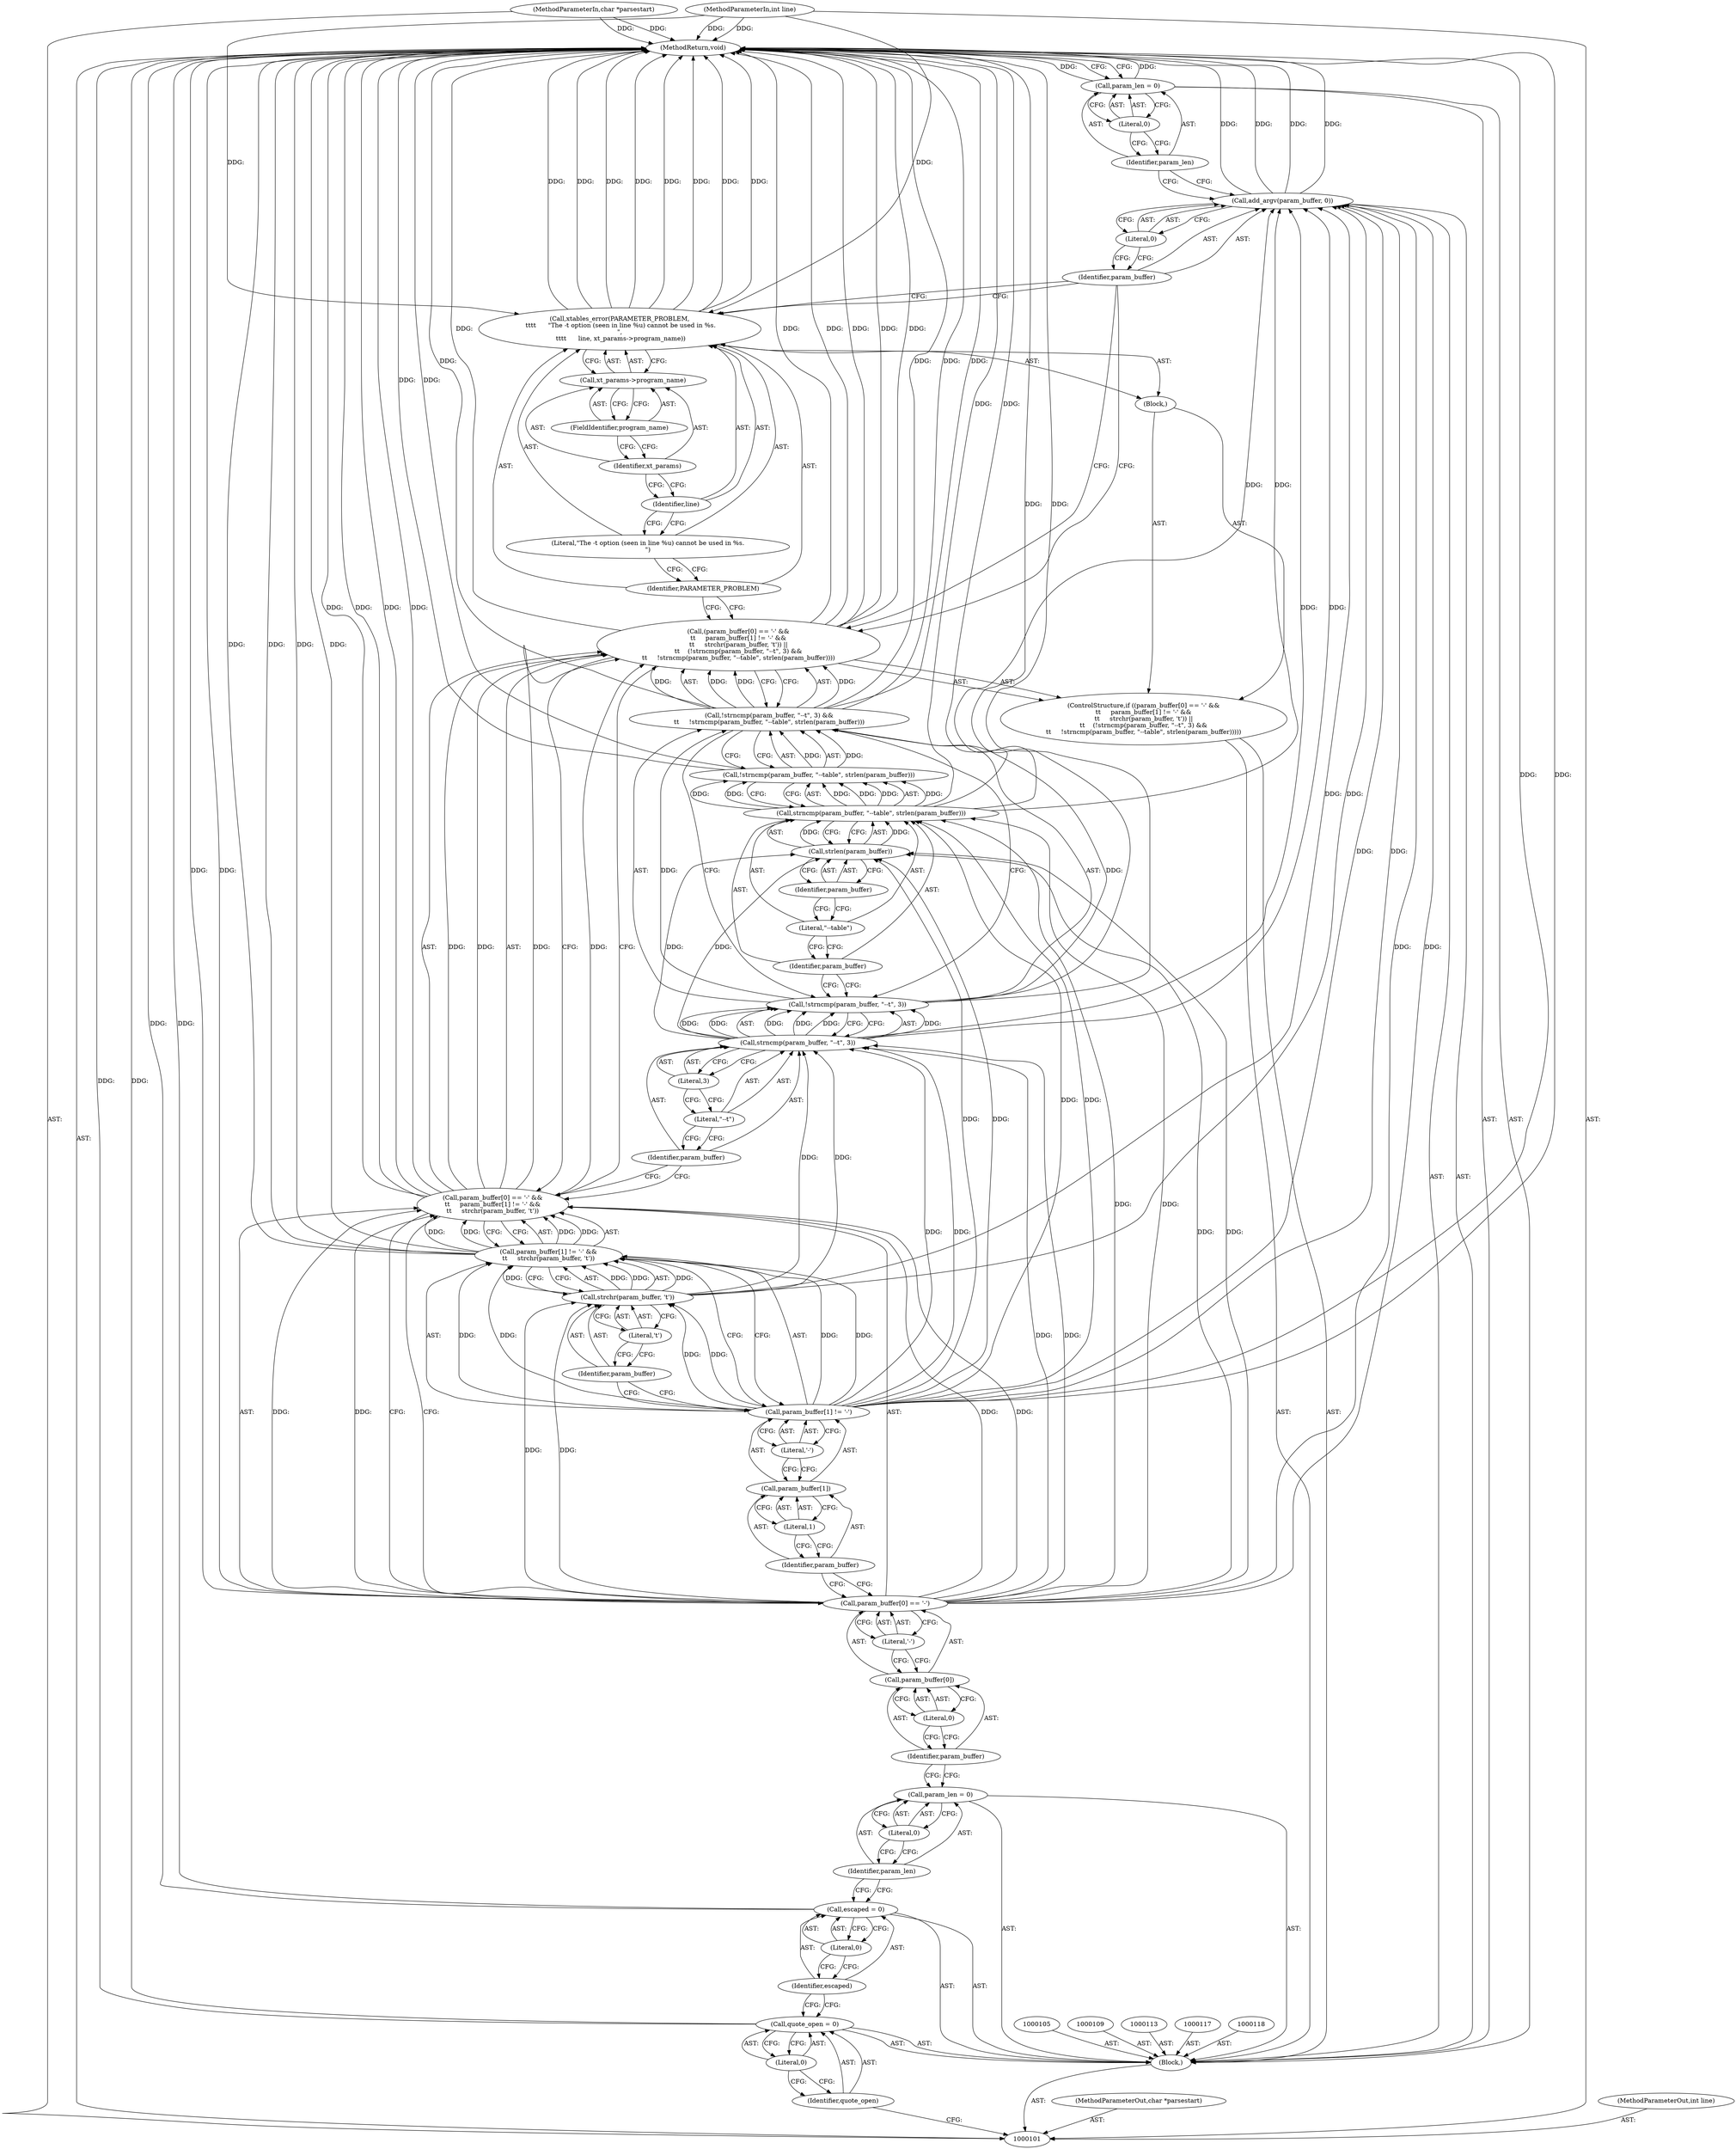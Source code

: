 digraph "1_netfilter_2ae1099a42e6a0f06de305ca13a842ac83d4683e" {
"1000162" [label="(MethodReturn,void)"];
"1000102" [label="(MethodParameterIn,char *parsestart)"];
"1000236" [label="(MethodParameterOut,char *parsestart)"];
"1000103" [label="(MethodParameterIn,int line)"];
"1000237" [label="(MethodParameterOut,int line)"];
"1000104" [label="(Block,)"];
"1000108" [label="(Literal,0)"];
"1000110" [label="(Call,escaped = 0)"];
"1000111" [label="(Identifier,escaped)"];
"1000112" [label="(Literal,0)"];
"1000114" [label="(Call,param_len = 0)"];
"1000115" [label="(Identifier,param_len)"];
"1000116" [label="(Literal,0)"];
"1000106" [label="(Call,quote_open = 0)"];
"1000107" [label="(Identifier,quote_open)"];
"1000119" [label="(ControlStructure,if ((param_buffer[0] == '-' &&\n\t\t     param_buffer[1] != '-' &&\n\t\t     strchr(param_buffer, 't')) ||\n\t\t    (!strncmp(param_buffer, \"--t\", 3) &&\n\t\t     !strncmp(param_buffer, \"--table\", strlen(param_buffer)))))"];
"1000125" [label="(Literal,0)"];
"1000126" [label="(Literal,'-')"];
"1000120" [label="(Call,(param_buffer[0] == '-' &&\n\t\t     param_buffer[1] != '-' &&\n\t\t     strchr(param_buffer, 't')) ||\n\t\t    (!strncmp(param_buffer, \"--t\", 3) &&\n\t\t     !strncmp(param_buffer, \"--table\", strlen(param_buffer))))"];
"1000121" [label="(Call,param_buffer[0] == '-' &&\n\t\t     param_buffer[1] != '-' &&\n\t\t     strchr(param_buffer, 't'))"];
"1000122" [label="(Call,param_buffer[0] == '-')"];
"1000123" [label="(Call,param_buffer[0])"];
"1000124" [label="(Identifier,param_buffer)"];
"1000131" [label="(Literal,1)"];
"1000132" [label="(Literal,'-')"];
"1000127" [label="(Call,param_buffer[1] != '-' &&\n\t\t     strchr(param_buffer, 't'))"];
"1000128" [label="(Call,param_buffer[1] != '-')"];
"1000129" [label="(Call,param_buffer[1])"];
"1000130" [label="(Identifier,param_buffer)"];
"1000134" [label="(Identifier,param_buffer)"];
"1000135" [label="(Literal,'t')"];
"1000133" [label="(Call,strchr(param_buffer, 't'))"];
"1000139" [label="(Identifier,param_buffer)"];
"1000140" [label="(Literal,\"--t\")"];
"1000141" [label="(Literal,3)"];
"1000136" [label="(Call,!strncmp(param_buffer, \"--t\", 3) &&\n\t\t     !strncmp(param_buffer, \"--table\", strlen(param_buffer)))"];
"1000137" [label="(Call,!strncmp(param_buffer, \"--t\", 3))"];
"1000138" [label="(Call,strncmp(param_buffer, \"--t\", 3))"];
"1000144" [label="(Identifier,param_buffer)"];
"1000145" [label="(Literal,\"--table\")"];
"1000146" [label="(Call,strlen(param_buffer))"];
"1000147" [label="(Identifier,param_buffer)"];
"1000148" [label="(Block,)"];
"1000142" [label="(Call,!strncmp(param_buffer, \"--table\", strlen(param_buffer)))"];
"1000143" [label="(Call,strncmp(param_buffer, \"--table\", strlen(param_buffer)))"];
"1000150" [label="(Identifier,PARAMETER_PROBLEM)"];
"1000149" [label="(Call,xtables_error(PARAMETER_PROBLEM,\n \t\t\t\t      \"The -t option (seen in line %u) cannot be used in %s.\n\",\n \t\t\t\t      line, xt_params->program_name))"];
"1000151" [label="(Literal,\"The -t option (seen in line %u) cannot be used in %s.\n\")"];
"1000152" [label="(Identifier,line)"];
"1000153" [label="(Call,xt_params->program_name)"];
"1000154" [label="(Identifier,xt_params)"];
"1000155" [label="(FieldIdentifier,program_name)"];
"1000157" [label="(Identifier,param_buffer)"];
"1000156" [label="(Call,add_argv(param_buffer, 0))"];
"1000158" [label="(Literal,0)"];
"1000161" [label="(Literal,0)"];
"1000159" [label="(Call,param_len = 0)"];
"1000160" [label="(Identifier,param_len)"];
"1000162" -> "1000101"  [label="AST: "];
"1000162" -> "1000159"  [label="CFG: "];
"1000136" -> "1000162"  [label="DDG: "];
"1000136" -> "1000162"  [label="DDG: "];
"1000106" -> "1000162"  [label="DDG: "];
"1000156" -> "1000162"  [label="DDG: "];
"1000156" -> "1000162"  [label="DDG: "];
"1000159" -> "1000162"  [label="DDG: "];
"1000122" -> "1000162"  [label="DDG: "];
"1000149" -> "1000162"  [label="DDG: "];
"1000149" -> "1000162"  [label="DDG: "];
"1000149" -> "1000162"  [label="DDG: "];
"1000149" -> "1000162"  [label="DDG: "];
"1000120" -> "1000162"  [label="DDG: "];
"1000120" -> "1000162"  [label="DDG: "];
"1000120" -> "1000162"  [label="DDG: "];
"1000143" -> "1000162"  [label="DDG: "];
"1000110" -> "1000162"  [label="DDG: "];
"1000128" -> "1000162"  [label="DDG: "];
"1000103" -> "1000162"  [label="DDG: "];
"1000121" -> "1000162"  [label="DDG: "];
"1000121" -> "1000162"  [label="DDG: "];
"1000127" -> "1000162"  [label="DDG: "];
"1000127" -> "1000162"  [label="DDG: "];
"1000102" -> "1000162"  [label="DDG: "];
"1000142" -> "1000162"  [label="DDG: "];
"1000137" -> "1000162"  [label="DDG: "];
"1000102" -> "1000101"  [label="AST: "];
"1000102" -> "1000162"  [label="DDG: "];
"1000236" -> "1000101"  [label="AST: "];
"1000103" -> "1000101"  [label="AST: "];
"1000103" -> "1000162"  [label="DDG: "];
"1000103" -> "1000149"  [label="DDG: "];
"1000237" -> "1000101"  [label="AST: "];
"1000104" -> "1000101"  [label="AST: "];
"1000105" -> "1000104"  [label="AST: "];
"1000106" -> "1000104"  [label="AST: "];
"1000109" -> "1000104"  [label="AST: "];
"1000110" -> "1000104"  [label="AST: "];
"1000113" -> "1000104"  [label="AST: "];
"1000114" -> "1000104"  [label="AST: "];
"1000117" -> "1000104"  [label="AST: "];
"1000118" -> "1000104"  [label="AST: "];
"1000119" -> "1000104"  [label="AST: "];
"1000156" -> "1000104"  [label="AST: "];
"1000159" -> "1000104"  [label="AST: "];
"1000108" -> "1000106"  [label="AST: "];
"1000108" -> "1000107"  [label="CFG: "];
"1000106" -> "1000108"  [label="CFG: "];
"1000110" -> "1000104"  [label="AST: "];
"1000110" -> "1000112"  [label="CFG: "];
"1000111" -> "1000110"  [label="AST: "];
"1000112" -> "1000110"  [label="AST: "];
"1000115" -> "1000110"  [label="CFG: "];
"1000110" -> "1000162"  [label="DDG: "];
"1000111" -> "1000110"  [label="AST: "];
"1000111" -> "1000106"  [label="CFG: "];
"1000112" -> "1000111"  [label="CFG: "];
"1000112" -> "1000110"  [label="AST: "];
"1000112" -> "1000111"  [label="CFG: "];
"1000110" -> "1000112"  [label="CFG: "];
"1000114" -> "1000104"  [label="AST: "];
"1000114" -> "1000116"  [label="CFG: "];
"1000115" -> "1000114"  [label="AST: "];
"1000116" -> "1000114"  [label="AST: "];
"1000124" -> "1000114"  [label="CFG: "];
"1000115" -> "1000114"  [label="AST: "];
"1000115" -> "1000110"  [label="CFG: "];
"1000116" -> "1000115"  [label="CFG: "];
"1000116" -> "1000114"  [label="AST: "];
"1000116" -> "1000115"  [label="CFG: "];
"1000114" -> "1000116"  [label="CFG: "];
"1000106" -> "1000104"  [label="AST: "];
"1000106" -> "1000108"  [label="CFG: "];
"1000107" -> "1000106"  [label="AST: "];
"1000108" -> "1000106"  [label="AST: "];
"1000111" -> "1000106"  [label="CFG: "];
"1000106" -> "1000162"  [label="DDG: "];
"1000107" -> "1000106"  [label="AST: "];
"1000107" -> "1000101"  [label="CFG: "];
"1000108" -> "1000107"  [label="CFG: "];
"1000119" -> "1000104"  [label="AST: "];
"1000120" -> "1000119"  [label="AST: "];
"1000148" -> "1000119"  [label="AST: "];
"1000125" -> "1000123"  [label="AST: "];
"1000125" -> "1000124"  [label="CFG: "];
"1000123" -> "1000125"  [label="CFG: "];
"1000126" -> "1000122"  [label="AST: "];
"1000126" -> "1000123"  [label="CFG: "];
"1000122" -> "1000126"  [label="CFG: "];
"1000120" -> "1000119"  [label="AST: "];
"1000120" -> "1000121"  [label="CFG: "];
"1000120" -> "1000136"  [label="CFG: "];
"1000121" -> "1000120"  [label="AST: "];
"1000136" -> "1000120"  [label="AST: "];
"1000150" -> "1000120"  [label="CFG: "];
"1000157" -> "1000120"  [label="CFG: "];
"1000120" -> "1000162"  [label="DDG: "];
"1000120" -> "1000162"  [label="DDG: "];
"1000120" -> "1000162"  [label="DDG: "];
"1000121" -> "1000120"  [label="DDG: "];
"1000121" -> "1000120"  [label="DDG: "];
"1000136" -> "1000120"  [label="DDG: "];
"1000136" -> "1000120"  [label="DDG: "];
"1000121" -> "1000120"  [label="AST: "];
"1000121" -> "1000122"  [label="CFG: "];
"1000121" -> "1000127"  [label="CFG: "];
"1000122" -> "1000121"  [label="AST: "];
"1000127" -> "1000121"  [label="AST: "];
"1000139" -> "1000121"  [label="CFG: "];
"1000120" -> "1000121"  [label="CFG: "];
"1000121" -> "1000162"  [label="DDG: "];
"1000121" -> "1000162"  [label="DDG: "];
"1000121" -> "1000120"  [label="DDG: "];
"1000121" -> "1000120"  [label="DDG: "];
"1000122" -> "1000121"  [label="DDG: "];
"1000122" -> "1000121"  [label="DDG: "];
"1000127" -> "1000121"  [label="DDG: "];
"1000127" -> "1000121"  [label="DDG: "];
"1000122" -> "1000121"  [label="AST: "];
"1000122" -> "1000126"  [label="CFG: "];
"1000123" -> "1000122"  [label="AST: "];
"1000126" -> "1000122"  [label="AST: "];
"1000130" -> "1000122"  [label="CFG: "];
"1000121" -> "1000122"  [label="CFG: "];
"1000122" -> "1000162"  [label="DDG: "];
"1000122" -> "1000121"  [label="DDG: "];
"1000122" -> "1000121"  [label="DDG: "];
"1000122" -> "1000133"  [label="DDG: "];
"1000122" -> "1000138"  [label="DDG: "];
"1000122" -> "1000143"  [label="DDG: "];
"1000122" -> "1000146"  [label="DDG: "];
"1000122" -> "1000156"  [label="DDG: "];
"1000123" -> "1000122"  [label="AST: "];
"1000123" -> "1000125"  [label="CFG: "];
"1000124" -> "1000123"  [label="AST: "];
"1000125" -> "1000123"  [label="AST: "];
"1000126" -> "1000123"  [label="CFG: "];
"1000124" -> "1000123"  [label="AST: "];
"1000124" -> "1000114"  [label="CFG: "];
"1000125" -> "1000124"  [label="CFG: "];
"1000131" -> "1000129"  [label="AST: "];
"1000131" -> "1000130"  [label="CFG: "];
"1000129" -> "1000131"  [label="CFG: "];
"1000132" -> "1000128"  [label="AST: "];
"1000132" -> "1000129"  [label="CFG: "];
"1000128" -> "1000132"  [label="CFG: "];
"1000127" -> "1000121"  [label="AST: "];
"1000127" -> "1000128"  [label="CFG: "];
"1000127" -> "1000133"  [label="CFG: "];
"1000128" -> "1000127"  [label="AST: "];
"1000133" -> "1000127"  [label="AST: "];
"1000121" -> "1000127"  [label="CFG: "];
"1000127" -> "1000162"  [label="DDG: "];
"1000127" -> "1000162"  [label="DDG: "];
"1000127" -> "1000121"  [label="DDG: "];
"1000127" -> "1000121"  [label="DDG: "];
"1000128" -> "1000127"  [label="DDG: "];
"1000128" -> "1000127"  [label="DDG: "];
"1000133" -> "1000127"  [label="DDG: "];
"1000133" -> "1000127"  [label="DDG: "];
"1000128" -> "1000127"  [label="AST: "];
"1000128" -> "1000132"  [label="CFG: "];
"1000129" -> "1000128"  [label="AST: "];
"1000132" -> "1000128"  [label="AST: "];
"1000134" -> "1000128"  [label="CFG: "];
"1000127" -> "1000128"  [label="CFG: "];
"1000128" -> "1000162"  [label="DDG: "];
"1000128" -> "1000127"  [label="DDG: "];
"1000128" -> "1000127"  [label="DDG: "];
"1000128" -> "1000133"  [label="DDG: "];
"1000128" -> "1000138"  [label="DDG: "];
"1000128" -> "1000143"  [label="DDG: "];
"1000128" -> "1000146"  [label="DDG: "];
"1000128" -> "1000156"  [label="DDG: "];
"1000129" -> "1000128"  [label="AST: "];
"1000129" -> "1000131"  [label="CFG: "];
"1000130" -> "1000129"  [label="AST: "];
"1000131" -> "1000129"  [label="AST: "];
"1000132" -> "1000129"  [label="CFG: "];
"1000130" -> "1000129"  [label="AST: "];
"1000130" -> "1000122"  [label="CFG: "];
"1000131" -> "1000130"  [label="CFG: "];
"1000134" -> "1000133"  [label="AST: "];
"1000134" -> "1000128"  [label="CFG: "];
"1000135" -> "1000134"  [label="CFG: "];
"1000135" -> "1000133"  [label="AST: "];
"1000135" -> "1000134"  [label="CFG: "];
"1000133" -> "1000135"  [label="CFG: "];
"1000133" -> "1000127"  [label="AST: "];
"1000133" -> "1000135"  [label="CFG: "];
"1000134" -> "1000133"  [label="AST: "];
"1000135" -> "1000133"  [label="AST: "];
"1000127" -> "1000133"  [label="CFG: "];
"1000133" -> "1000127"  [label="DDG: "];
"1000133" -> "1000127"  [label="DDG: "];
"1000122" -> "1000133"  [label="DDG: "];
"1000128" -> "1000133"  [label="DDG: "];
"1000133" -> "1000138"  [label="DDG: "];
"1000133" -> "1000156"  [label="DDG: "];
"1000139" -> "1000138"  [label="AST: "];
"1000139" -> "1000121"  [label="CFG: "];
"1000140" -> "1000139"  [label="CFG: "];
"1000140" -> "1000138"  [label="AST: "];
"1000140" -> "1000139"  [label="CFG: "];
"1000141" -> "1000140"  [label="CFG: "];
"1000141" -> "1000138"  [label="AST: "];
"1000141" -> "1000140"  [label="CFG: "];
"1000138" -> "1000141"  [label="CFG: "];
"1000136" -> "1000120"  [label="AST: "];
"1000136" -> "1000137"  [label="CFG: "];
"1000136" -> "1000142"  [label="CFG: "];
"1000137" -> "1000136"  [label="AST: "];
"1000142" -> "1000136"  [label="AST: "];
"1000120" -> "1000136"  [label="CFG: "];
"1000136" -> "1000162"  [label="DDG: "];
"1000136" -> "1000162"  [label="DDG: "];
"1000136" -> "1000120"  [label="DDG: "];
"1000136" -> "1000120"  [label="DDG: "];
"1000137" -> "1000136"  [label="DDG: "];
"1000142" -> "1000136"  [label="DDG: "];
"1000137" -> "1000136"  [label="AST: "];
"1000137" -> "1000138"  [label="CFG: "];
"1000138" -> "1000137"  [label="AST: "];
"1000144" -> "1000137"  [label="CFG: "];
"1000136" -> "1000137"  [label="CFG: "];
"1000137" -> "1000162"  [label="DDG: "];
"1000137" -> "1000136"  [label="DDG: "];
"1000138" -> "1000137"  [label="DDG: "];
"1000138" -> "1000137"  [label="DDG: "];
"1000138" -> "1000137"  [label="DDG: "];
"1000138" -> "1000137"  [label="AST: "];
"1000138" -> "1000141"  [label="CFG: "];
"1000139" -> "1000138"  [label="AST: "];
"1000140" -> "1000138"  [label="AST: "];
"1000141" -> "1000138"  [label="AST: "];
"1000137" -> "1000138"  [label="CFG: "];
"1000138" -> "1000137"  [label="DDG: "];
"1000138" -> "1000137"  [label="DDG: "];
"1000138" -> "1000137"  [label="DDG: "];
"1000122" -> "1000138"  [label="DDG: "];
"1000128" -> "1000138"  [label="DDG: "];
"1000133" -> "1000138"  [label="DDG: "];
"1000138" -> "1000146"  [label="DDG: "];
"1000138" -> "1000156"  [label="DDG: "];
"1000144" -> "1000143"  [label="AST: "];
"1000144" -> "1000137"  [label="CFG: "];
"1000145" -> "1000144"  [label="CFG: "];
"1000145" -> "1000143"  [label="AST: "];
"1000145" -> "1000144"  [label="CFG: "];
"1000147" -> "1000145"  [label="CFG: "];
"1000146" -> "1000143"  [label="AST: "];
"1000146" -> "1000147"  [label="CFG: "];
"1000147" -> "1000146"  [label="AST: "];
"1000143" -> "1000146"  [label="CFG: "];
"1000146" -> "1000143"  [label="DDG: "];
"1000128" -> "1000146"  [label="DDG: "];
"1000122" -> "1000146"  [label="DDG: "];
"1000138" -> "1000146"  [label="DDG: "];
"1000147" -> "1000146"  [label="AST: "];
"1000147" -> "1000145"  [label="CFG: "];
"1000146" -> "1000147"  [label="CFG: "];
"1000148" -> "1000119"  [label="AST: "];
"1000149" -> "1000148"  [label="AST: "];
"1000142" -> "1000136"  [label="AST: "];
"1000142" -> "1000143"  [label="CFG: "];
"1000143" -> "1000142"  [label="AST: "];
"1000136" -> "1000142"  [label="CFG: "];
"1000142" -> "1000162"  [label="DDG: "];
"1000142" -> "1000136"  [label="DDG: "];
"1000143" -> "1000142"  [label="DDG: "];
"1000143" -> "1000142"  [label="DDG: "];
"1000143" -> "1000142"  [label="DDG: "];
"1000143" -> "1000142"  [label="AST: "];
"1000143" -> "1000146"  [label="CFG: "];
"1000144" -> "1000143"  [label="AST: "];
"1000145" -> "1000143"  [label="AST: "];
"1000146" -> "1000143"  [label="AST: "];
"1000142" -> "1000143"  [label="CFG: "];
"1000143" -> "1000162"  [label="DDG: "];
"1000143" -> "1000142"  [label="DDG: "];
"1000143" -> "1000142"  [label="DDG: "];
"1000143" -> "1000142"  [label="DDG: "];
"1000122" -> "1000143"  [label="DDG: "];
"1000128" -> "1000143"  [label="DDG: "];
"1000146" -> "1000143"  [label="DDG: "];
"1000143" -> "1000156"  [label="DDG: "];
"1000150" -> "1000149"  [label="AST: "];
"1000150" -> "1000120"  [label="CFG: "];
"1000151" -> "1000150"  [label="CFG: "];
"1000149" -> "1000148"  [label="AST: "];
"1000149" -> "1000153"  [label="CFG: "];
"1000150" -> "1000149"  [label="AST: "];
"1000151" -> "1000149"  [label="AST: "];
"1000152" -> "1000149"  [label="AST: "];
"1000153" -> "1000149"  [label="AST: "];
"1000157" -> "1000149"  [label="CFG: "];
"1000149" -> "1000162"  [label="DDG: "];
"1000149" -> "1000162"  [label="DDG: "];
"1000149" -> "1000162"  [label="DDG: "];
"1000149" -> "1000162"  [label="DDG: "];
"1000103" -> "1000149"  [label="DDG: "];
"1000151" -> "1000149"  [label="AST: "];
"1000151" -> "1000150"  [label="CFG: "];
"1000152" -> "1000151"  [label="CFG: "];
"1000152" -> "1000149"  [label="AST: "];
"1000152" -> "1000151"  [label="CFG: "];
"1000154" -> "1000152"  [label="CFG: "];
"1000153" -> "1000149"  [label="AST: "];
"1000153" -> "1000155"  [label="CFG: "];
"1000154" -> "1000153"  [label="AST: "];
"1000155" -> "1000153"  [label="AST: "];
"1000149" -> "1000153"  [label="CFG: "];
"1000154" -> "1000153"  [label="AST: "];
"1000154" -> "1000152"  [label="CFG: "];
"1000155" -> "1000154"  [label="CFG: "];
"1000155" -> "1000153"  [label="AST: "];
"1000155" -> "1000154"  [label="CFG: "];
"1000153" -> "1000155"  [label="CFG: "];
"1000157" -> "1000156"  [label="AST: "];
"1000157" -> "1000149"  [label="CFG: "];
"1000157" -> "1000120"  [label="CFG: "];
"1000158" -> "1000157"  [label="CFG: "];
"1000156" -> "1000104"  [label="AST: "];
"1000156" -> "1000158"  [label="CFG: "];
"1000157" -> "1000156"  [label="AST: "];
"1000158" -> "1000156"  [label="AST: "];
"1000160" -> "1000156"  [label="CFG: "];
"1000156" -> "1000162"  [label="DDG: "];
"1000156" -> "1000162"  [label="DDG: "];
"1000122" -> "1000156"  [label="DDG: "];
"1000138" -> "1000156"  [label="DDG: "];
"1000128" -> "1000156"  [label="DDG: "];
"1000143" -> "1000156"  [label="DDG: "];
"1000133" -> "1000156"  [label="DDG: "];
"1000158" -> "1000156"  [label="AST: "];
"1000158" -> "1000157"  [label="CFG: "];
"1000156" -> "1000158"  [label="CFG: "];
"1000161" -> "1000159"  [label="AST: "];
"1000161" -> "1000160"  [label="CFG: "];
"1000159" -> "1000161"  [label="CFG: "];
"1000159" -> "1000104"  [label="AST: "];
"1000159" -> "1000161"  [label="CFG: "];
"1000160" -> "1000159"  [label="AST: "];
"1000161" -> "1000159"  [label="AST: "];
"1000162" -> "1000159"  [label="CFG: "];
"1000159" -> "1000162"  [label="DDG: "];
"1000160" -> "1000159"  [label="AST: "];
"1000160" -> "1000156"  [label="CFG: "];
"1000161" -> "1000160"  [label="CFG: "];
}
